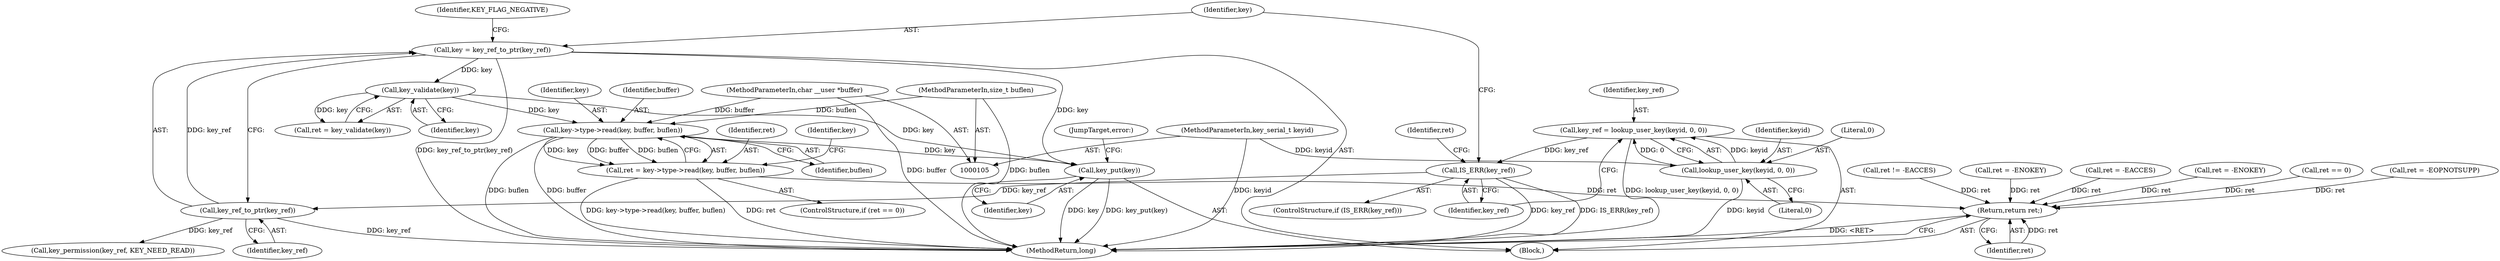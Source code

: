 digraph "0_linux_37863c43b2c6464f252862bf2e9768264e961678@API" {
"1000198" [label="(Call,key->type->read(key, buffer, buflen))"];
"1000190" [label="(Call,key_validate(key))"];
"1000128" [label="(Call,key = key_ref_to_ptr(key_ref))"];
"1000130" [label="(Call,key_ref_to_ptr(key_ref))"];
"1000120" [label="(Call,IS_ERR(key_ref))"];
"1000113" [label="(Call,key_ref = lookup_user_key(keyid, 0, 0))"];
"1000115" [label="(Call,lookup_user_key(keyid, 0, 0))"];
"1000106" [label="(MethodParameterIn,key_serial_t keyid)"];
"1000107" [label="(MethodParameterIn,char __user *buffer)"];
"1000108" [label="(MethodParameterIn,size_t buflen)"];
"1000196" [label="(Call,ret = key->type->read(key, buffer, buflen))"];
"1000211" [label="(Return,return ret;)"];
"1000208" [label="(Call,key_put(key))"];
"1000213" [label="(MethodReturn,long)"];
"1000200" [label="(Identifier,buffer)"];
"1000113" [label="(Call,key_ref = lookup_user_key(keyid, 0, 0))"];
"1000205" [label="(Identifier,key)"];
"1000116" [label="(Identifier,keyid)"];
"1000124" [label="(Identifier,ret)"];
"1000198" [label="(Call,key->type->read(key, buffer, buflen))"];
"1000119" [label="(ControlStructure,if (IS_ERR(key_ref)))"];
"1000191" [label="(Identifier,key)"];
"1000134" [label="(Identifier,KEY_FLAG_NEGATIVE)"];
"1000120" [label="(Call,IS_ERR(key_ref))"];
"1000201" [label="(Identifier,buflen)"];
"1000129" [label="(Identifier,key)"];
"1000123" [label="(Call,ret = -ENOKEY)"];
"1000147" [label="(Call,key_permission(key_ref, KEY_NEED_READ))"];
"1000166" [label="(Call,ret = -EACCES)"];
"1000121" [label="(Identifier,key_ref)"];
"1000192" [label="(ControlStructure,if (ret == 0))"];
"1000196" [label="(Call,ret = key->type->read(key, buffer, buflen))"];
"1000108" [label="(MethodParameterIn,size_t buflen)"];
"1000131" [label="(Identifier,key_ref)"];
"1000117" [label="(Literal,0)"];
"1000106" [label="(MethodParameterIn,key_serial_t keyid)"];
"1000128" [label="(Call,key = key_ref_to_ptr(key_ref))"];
"1000190" [label="(Call,key_validate(key))"];
"1000188" [label="(Call,ret = key_validate(key))"];
"1000209" [label="(Identifier,key)"];
"1000140" [label="(Call,ret = -ENOKEY)"];
"1000197" [label="(Identifier,ret)"];
"1000199" [label="(Identifier,key)"];
"1000193" [label="(Call,ret == 0)"];
"1000212" [label="(Identifier,ret)"];
"1000210" [label="(JumpTarget,error:)"];
"1000114" [label="(Identifier,key_ref)"];
"1000172" [label="(Call,ret = -EOPNOTSUPP)"];
"1000208" [label="(Call,key_put(key))"];
"1000115" [label="(Call,lookup_user_key(keyid, 0, 0))"];
"1000156" [label="(Call,ret != -EACCES)"];
"1000130" [label="(Call,key_ref_to_ptr(key_ref))"];
"1000118" [label="(Literal,0)"];
"1000109" [label="(Block,)"];
"1000107" [label="(MethodParameterIn,char __user *buffer)"];
"1000211" [label="(Return,return ret;)"];
"1000198" -> "1000196"  [label="AST: "];
"1000198" -> "1000201"  [label="CFG: "];
"1000199" -> "1000198"  [label="AST: "];
"1000200" -> "1000198"  [label="AST: "];
"1000201" -> "1000198"  [label="AST: "];
"1000196" -> "1000198"  [label="CFG: "];
"1000198" -> "1000213"  [label="DDG: buflen"];
"1000198" -> "1000213"  [label="DDG: buffer"];
"1000198" -> "1000196"  [label="DDG: key"];
"1000198" -> "1000196"  [label="DDG: buffer"];
"1000198" -> "1000196"  [label="DDG: buflen"];
"1000190" -> "1000198"  [label="DDG: key"];
"1000107" -> "1000198"  [label="DDG: buffer"];
"1000108" -> "1000198"  [label="DDG: buflen"];
"1000198" -> "1000208"  [label="DDG: key"];
"1000190" -> "1000188"  [label="AST: "];
"1000190" -> "1000191"  [label="CFG: "];
"1000191" -> "1000190"  [label="AST: "];
"1000188" -> "1000190"  [label="CFG: "];
"1000190" -> "1000188"  [label="DDG: key"];
"1000128" -> "1000190"  [label="DDG: key"];
"1000190" -> "1000208"  [label="DDG: key"];
"1000128" -> "1000109"  [label="AST: "];
"1000128" -> "1000130"  [label="CFG: "];
"1000129" -> "1000128"  [label="AST: "];
"1000130" -> "1000128"  [label="AST: "];
"1000134" -> "1000128"  [label="CFG: "];
"1000128" -> "1000213"  [label="DDG: key_ref_to_ptr(key_ref)"];
"1000130" -> "1000128"  [label="DDG: key_ref"];
"1000128" -> "1000208"  [label="DDG: key"];
"1000130" -> "1000131"  [label="CFG: "];
"1000131" -> "1000130"  [label="AST: "];
"1000130" -> "1000213"  [label="DDG: key_ref"];
"1000120" -> "1000130"  [label="DDG: key_ref"];
"1000130" -> "1000147"  [label="DDG: key_ref"];
"1000120" -> "1000119"  [label="AST: "];
"1000120" -> "1000121"  [label="CFG: "];
"1000121" -> "1000120"  [label="AST: "];
"1000124" -> "1000120"  [label="CFG: "];
"1000129" -> "1000120"  [label="CFG: "];
"1000120" -> "1000213"  [label="DDG: key_ref"];
"1000120" -> "1000213"  [label="DDG: IS_ERR(key_ref)"];
"1000113" -> "1000120"  [label="DDG: key_ref"];
"1000113" -> "1000109"  [label="AST: "];
"1000113" -> "1000115"  [label="CFG: "];
"1000114" -> "1000113"  [label="AST: "];
"1000115" -> "1000113"  [label="AST: "];
"1000121" -> "1000113"  [label="CFG: "];
"1000113" -> "1000213"  [label="DDG: lookup_user_key(keyid, 0, 0)"];
"1000115" -> "1000113"  [label="DDG: keyid"];
"1000115" -> "1000113"  [label="DDG: 0"];
"1000115" -> "1000118"  [label="CFG: "];
"1000116" -> "1000115"  [label="AST: "];
"1000117" -> "1000115"  [label="AST: "];
"1000118" -> "1000115"  [label="AST: "];
"1000115" -> "1000213"  [label="DDG: keyid"];
"1000106" -> "1000115"  [label="DDG: keyid"];
"1000106" -> "1000105"  [label="AST: "];
"1000106" -> "1000213"  [label="DDG: keyid"];
"1000107" -> "1000105"  [label="AST: "];
"1000107" -> "1000213"  [label="DDG: buffer"];
"1000108" -> "1000105"  [label="AST: "];
"1000108" -> "1000213"  [label="DDG: buflen"];
"1000196" -> "1000192"  [label="AST: "];
"1000197" -> "1000196"  [label="AST: "];
"1000205" -> "1000196"  [label="CFG: "];
"1000196" -> "1000213"  [label="DDG: ret"];
"1000196" -> "1000213"  [label="DDG: key->type->read(key, buffer, buflen)"];
"1000196" -> "1000211"  [label="DDG: ret"];
"1000211" -> "1000109"  [label="AST: "];
"1000211" -> "1000212"  [label="CFG: "];
"1000212" -> "1000211"  [label="AST: "];
"1000213" -> "1000211"  [label="CFG: "];
"1000211" -> "1000213"  [label="DDG: <RET>"];
"1000212" -> "1000211"  [label="DDG: ret"];
"1000193" -> "1000211"  [label="DDG: ret"];
"1000156" -> "1000211"  [label="DDG: ret"];
"1000140" -> "1000211"  [label="DDG: ret"];
"1000166" -> "1000211"  [label="DDG: ret"];
"1000172" -> "1000211"  [label="DDG: ret"];
"1000123" -> "1000211"  [label="DDG: ret"];
"1000208" -> "1000109"  [label="AST: "];
"1000208" -> "1000209"  [label="CFG: "];
"1000209" -> "1000208"  [label="AST: "];
"1000210" -> "1000208"  [label="CFG: "];
"1000208" -> "1000213"  [label="DDG: key"];
"1000208" -> "1000213"  [label="DDG: key_put(key)"];
}
